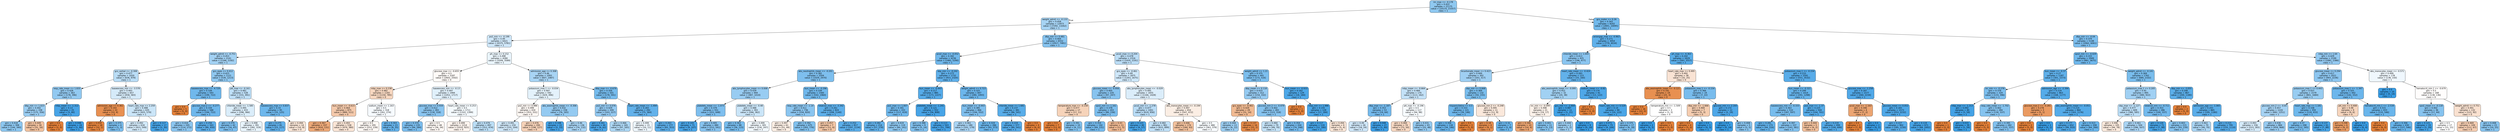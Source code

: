 digraph Tree {
node [shape=box, style="filled, rounded", color="black", fontname="helvetica"] ;
edge [fontname="helvetica"] ;
0 [label="inr_max <= -0.178\ngini = 0.422\nsamples = 21175\nvalue = [10133, 23357]\nclass = 1", fillcolor="#8fc8f0"] ;
1 [label="weight_admit <= -0.133\ngini = 0.458\nsamples = 12973\nvalue = [7292, 13262]\nclass = 1", fillcolor="#a6d3f3"] ;
0 -> 1 [labeldistance=2.5, labelangle=45, headlabel="True"] ;
2 [label="po2_min <= -0.199\ngini = 0.49\nsamples = 6421\nvalue = [4375, 5781]\nclass = 1", fillcolor="#cfe7f9"] ;
1 -> 2 ;
3 [label="weight_admit <= -0.751\ngini = 0.453\nsamples = 2141\nvalue = [1166, 2192]\nclass = 1", fillcolor="#a2d1f3"] ;
2 -> 3 ;
4 [label="gcs_verbal <= -0.308\ngini = 0.477\nsamples = 1020\nvalue = [636, 979]\nclass = 1", fillcolor="#baddf6"] ;
3 -> 4 ;
5 [label="resp_rate_mean <= 1.835\ngini = 0.428\nsamples = 363\nvalue = [178, 396]\nclass = 1", fillcolor="#92c9f1"] ;
4 -> 5 ;
6 [label="dbp_min <= 1.023\ngini = 0.442\nsamples = 338\nvalue = [175, 356]\nclass = 1", fillcolor="#9acdf2"] ;
5 -> 6 ;
7 [label="gini = 0.418\nsamples = 308\nvalue = [144, 340]\nclass = 1", fillcolor="#8dc7f0"] ;
6 -> 7 ;
8 [label="gini = 0.449\nsamples = 30\nvalue = [31, 16]\nclass = 0", fillcolor="#f2c29f"] ;
6 -> 8 ;
9 [label="mbp_mean <= -1.312\ngini = 0.13\nsamples = 25\nvalue = [3, 40]\nclass = 1", fillcolor="#48a4e7"] ;
5 -> 9 ;
10 [label="gini = 0.0\nsamples = 1\nvalue = [2, 0]\nclass = 0", fillcolor="#e58139"] ;
9 -> 10 ;
11 [label="gini = 0.048\nsamples = 24\nvalue = [1, 40]\nclass = 1", fillcolor="#3e9fe6"] ;
9 -> 11 ;
12 [label="baseexcess_min <= -3.578\ngini = 0.493\nsamples = 657\nvalue = [458, 583]\nclass = 1", fillcolor="#d5eaf9"] ;
4 -> 12 ;
13 [label="admission_age <= 0.361\ngini = 0.193\nsamples = 22\nvalue = [33, 4]\nclass = 0", fillcolor="#e89051"] ;
12 -> 13 ;
14 [label="gini = 0.059\nsamples = 18\nvalue = [32, 1]\nclass = 0", fillcolor="#e6853f"] ;
13 -> 14 ;
15 [label="gini = 0.375\nsamples = 4\nvalue = [1, 3]\nclass = 1", fillcolor="#7bbeee"] ;
13 -> 15 ;
16 [label="heart_rate_max <= 2.259\ngini = 0.488\nsamples = 635\nvalue = [425, 579]\nclass = 1", fillcolor="#cae5f8"] ;
12 -> 16 ;
17 [label="gini = 0.492\nsamples = 618\nvalue = [423, 549]\nclass = 1", fillcolor="#d2e9f9"] ;
16 -> 17 ;
18 [label="gini = 0.117\nsamples = 17\nvalue = [2, 30]\nclass = 1", fillcolor="#46a4e7"] ;
16 -> 18 ;
19 [label="gcs_eyes <= 0.412\ngini = 0.423\nsamples = 1121\nvalue = [530, 1213]\nclass = 1", fillcolor="#90c8f0"] ;
3 -> 19 ;
20 [label="baseexcess_max <= -4.729\ngini = 0.339\nsamples = 593\nvalue = [199, 722]\nclass = 1", fillcolor="#70b8ec"] ;
19 -> 20 ;
21 [label="gini = 0.0\nsamples = 5\nvalue = [5, 0]\nclass = 0", fillcolor="#e58139"] ;
20 -> 21 ;
22 [label="glucose_max.2 <= -0.277\ngini = 0.334\nsamples = 588\nvalue = [194, 722]\nclass = 1", fillcolor="#6eb7ec"] ;
20 -> 22 ;
23 [label="gini = 0.416\nsamples = 245\nvalue = [114, 272]\nclass = 1", fillcolor="#8cc6f0"] ;
22 -> 23 ;
24 [label="gini = 0.256\nsamples = 343\nvalue = [80, 450]\nclass = 1", fillcolor="#5caeea"] ;
22 -> 24 ;
25 [label="ptt_max <= -0.161\ngini = 0.481\nsamples = 528\nvalue = [331, 491]\nclass = 1", fillcolor="#bedff7"] ;
19 -> 25 ;
26 [label="chloride_mean <= -1.585\ngini = 0.495\nsamples = 433\nvalue = [298, 366]\nclass = 1", fillcolor="#daedfa"] ;
25 -> 26 ;
27 [label="gini = 0.379\nsamples = 42\nvalue = [16, 47]\nclass = 1", fillcolor="#7cbeee"] ;
26 -> 27 ;
28 [label="gini = 0.498\nsamples = 391\nvalue = [282, 319]\nclass = 1", fillcolor="#e8f4fc"] ;
26 -> 28 ;
29 [label="baseexcess_max <= 0.837\ngini = 0.33\nsamples = 95\nvalue = [33, 125]\nclass = 1", fillcolor="#6db7ec"] ;
25 -> 29 ;
30 [label="gini = 0.275\nsamples = 81\nvalue = [23, 117]\nclass = 1", fillcolor="#60b0ea"] ;
29 -> 30 ;
31 [label="gini = 0.494\nsamples = 14\nvalue = [10, 8]\nclass = 0", fillcolor="#fae6d7"] ;
29 -> 31 ;
32 [label="ph_max <= 0.152\ngini = 0.498\nsamples = 4280\nvalue = [3209, 3589]\nclass = 1", fillcolor="#eaf5fc"] ;
2 -> 32 ;
33 [label="glucose_max <= -0.655\ngini = 0.5\nsamples = 3187\nvalue = [2602, 2502]\nclass = 0", fillcolor="#fefaf7"] ;
32 -> 33 ;
34 [label="mbp_max <= 0.238\ngini = 0.482\nsamples = 1193\nvalue = [1150, 785]\nclass = 0", fillcolor="#f7d7c0"] ;
33 -> 34 ;
35 [label="bun_mean <= -0.615\ngini = 0.464\nsamples = 875\nvalue = [889, 511]\nclass = 0", fillcolor="#f4c9ab"] ;
34 -> 35 ;
36 [label="gini = 0.367\nsamples = 337\nvalue = [410, 131]\nclass = 0", fillcolor="#eda978"] ;
35 -> 36 ;
37 [label="gini = 0.493\nsamples = 538\nvalue = [479, 380]\nclass = 0", fillcolor="#fae5d6"] ;
35 -> 37 ;
38 [label="sodium_mean <= 1.163\ngini = 0.5\nsamples = 318\nvalue = [261, 274]\nclass = 1", fillcolor="#f6fafe"] ;
34 -> 38 ;
39 [label="gini = 0.5\nsamples = 295\nvalue = [253, 239]\nclass = 0", fillcolor="#fef8f4"] ;
38 -> 39 ;
40 [label="gini = 0.303\nsamples = 23\nvalue = [8, 35]\nclass = 1", fillcolor="#66b3eb"] ;
38 -> 40 ;
41 [label="baseexcess_min <= -0.13\ngini = 0.497\nsamples = 1994\nvalue = [1452, 1717]\nclass = 1", fillcolor="#e0f0fb"] ;
33 -> 41 ;
42 [label="glucose_max <= 0.934\ngini = 0.412\nsamples = 283\nvalue = [130, 318]\nclass = 1", fillcolor="#8ac5f0"] ;
41 -> 42 ;
43 [label="gini = 0.374\nsamples = 235\nvalue = [94, 284]\nclass = 1", fillcolor="#7bbdee"] ;
42 -> 43 ;
44 [label="gini = 0.5\nsamples = 48\nvalue = [36, 34]\nclass = 0", fillcolor="#fef8f4"] ;
42 -> 44 ;
45 [label="heart_rate_mean <= 0.253\ngini = 0.5\nsamples = 1711\nvalue = [1322, 1399]\nclass = 1", fillcolor="#f4fafe"] ;
41 -> 45 ;
46 [label="gini = 0.499\nsamples = 1214\nvalue = [1010, 925]\nclass = 0", fillcolor="#fdf4ee"] ;
45 -> 46 ;
47 [label="gini = 0.479\nsamples = 497\nvalue = [312, 474]\nclass = 1", fillcolor="#bbdef6"] ;
45 -> 47 ;
48 [label="admission_age <= 0.308\ngini = 0.46\nsamples = 1093\nvalue = [607, 1087]\nclass = 1", fillcolor="#a8d4f4"] ;
32 -> 48 ;
49 [label="potassium_max.1 <= -0.034\ngini = 0.497\nsamples = 592\nvalue = [429, 496]\nclass = 1", fillcolor="#e4f2fb"] ;
48 -> 49 ;
50 [label="po2_min <= 0.986\ngini = 0.499\nsamples = 434\nvalue = [353, 331]\nclass = 0", fillcolor="#fdf7f3"] ;
49 -> 50 ;
51 [label="gini = 0.491\nsamples = 234\nvalue = [155, 204]\nclass = 1", fillcolor="#cfe7f9"] ;
50 -> 51 ;
52 [label="gini = 0.476\nsamples = 200\nvalue = [198, 127]\nclass = 0", fillcolor="#f6d2b8"] ;
50 -> 52 ;
53 [label="abs_eosinophils_mean <= -0.306\ngini = 0.432\nsamples = 158\nvalue = [76, 165]\nclass = 1", fillcolor="#94caf1"] ;
49 -> 53 ;
54 [label="gini = 0.108\nsamples = 22\nvalue = [2, 33]\nclass = 1", fillcolor="#45a3e7"] ;
53 -> 54 ;
55 [label="gini = 0.46\nsamples = 136\nvalue = [74, 132]\nclass = 1", fillcolor="#a8d4f4"] ;
53 -> 55 ;
56 [label="dbp_max <= -0.679\ngini = 0.356\nsamples = 501\nvalue = [178, 591]\nclass = 1", fillcolor="#75bbed"] ;
48 -> 56 ;
57 [label="po2_min <= 0.076\ngini = 0.429\nsamples = 209\nvalue = [103, 227]\nclass = 1", fillcolor="#93c9f1"] ;
56 -> 57 ;
58 [label="gini = 0.161\nsamples = 44\nvalue = [6, 62]\nclass = 1", fillcolor="#4ca6e8"] ;
57 -> 58 ;
59 [label="gini = 0.466\nsamples = 165\nvalue = [97, 165]\nclass = 1", fillcolor="#add7f4"] ;
57 -> 59 ;
60 [label="heart_rate_mean <= -1.494\ngini = 0.283\nsamples = 292\nvalue = [75, 364]\nclass = 1", fillcolor="#62b1ea"] ;
56 -> 60 ;
61 [label="gini = 0.499\nsamples = 15\nvalue = [10, 11]\nclass = 1", fillcolor="#edf6fd"] ;
60 -> 61 ;
62 [label="gini = 0.263\nsamples = 277\nvalue = [65, 353]\nclass = 1", fillcolor="#5dafea"] ;
60 -> 62 ;
63 [label="dbp_min <= 0.481\ngini = 0.404\nsamples = 6552\nvalue = [2917, 7481]\nclass = 1", fillcolor="#86c3ef"] ;
1 -> 63 ;
64 [label="pco2_max <= -0.052\ngini = 0.342\nsamples = 4236\nvalue = [1482, 5290]\nclass = 1", fillcolor="#70b8ec"] ;
63 -> 64 ;
65 [label="abs_neutrophils_mean <= -0.201\ngini = 0.382\nsamples = 2504\nvalue = [1029, 2970]\nclass = 1", fillcolor="#7ebfee"] ;
64 -> 65 ;
66 [label="abs_lymphocytes_mean <= 0.008\ngini = 0.439\nsamples = 944\nvalue = [487, 1010]\nclass = 1", fillcolor="#98ccf2"] ;
65 -> 66 ;
67 [label="platelets_mean <= -1.073\ngini = 0.379\nsamples = 551\nvalue = [221, 648]\nclass = 1", fillcolor="#7dbeee"] ;
66 -> 67 ;
68 [label="gini = 0.143\nsamples = 71\nvalue = [9, 107]\nclass = 1", fillcolor="#4aa5e7"] ;
67 -> 68 ;
69 [label="gini = 0.405\nsamples = 480\nvalue = [212, 541]\nclass = 1", fillcolor="#87c3ef"] ;
67 -> 69 ;
70 [label="platelets_mean <= -0.48\ngini = 0.488\nsamples = 393\nvalue = [266, 362]\nclass = 1", fillcolor="#cae5f8"] ;
66 -> 70 ;
71 [label="gini = 0.363\nsamples = 88\nvalue = [36, 115]\nclass = 1", fillcolor="#77bced"] ;
70 -> 71 ;
72 [label="gini = 0.499\nsamples = 305\nvalue = [230, 247]\nclass = 1", fillcolor="#f1f8fd"] ;
70 -> 72 ;
73 [label="bun_mean <= -0.296\ngini = 0.339\nsamples = 1560\nvalue = [542, 1960]\nclass = 1", fillcolor="#70b8ec"] ;
65 -> 73 ;
74 [label="resp_rate_mean <= -1.14\ngini = 0.411\nsamples = 736\nvalue = [334, 820]\nclass = 1", fillcolor="#8ac5f0"] ;
73 -> 74 ;
75 [label="gini = 0.497\nsamples = 61\nvalue = [51, 44]\nclass = 0", fillcolor="#fbeee4"] ;
74 -> 75 ;
76 [label="gini = 0.392\nsamples = 675\nvalue = [283, 776]\nclass = 1", fillcolor="#81c1ee"] ;
74 -> 76 ;
77 [label="totalco2_max <= -3.342\ngini = 0.261\nsamples = 824\nvalue = [208, 1140]\nclass = 1", fillcolor="#5dafea"] ;
73 -> 77 ;
78 [label="gini = 0.457\nsamples = 7\nvalue = [11, 6]\nclass = 0", fillcolor="#f3c6a5"] ;
77 -> 78 ;
79 [label="gini = 0.252\nsamples = 817\nvalue = [197, 1134]\nclass = 1", fillcolor="#5baeea"] ;
77 -> 79 ;
80 [label="sbp_min <= -0.242\ngini = 0.273\nsamples = 1732\nvalue = [453, 2320]\nclass = 1", fillcolor="#60b0ea"] ;
64 -> 80 ;
81 [label="bun_mean <= -0.443\ngini = 0.217\nsamples = 885\nvalue = [173, 1227]\nclass = 1", fillcolor="#55abe9"] ;
80 -> 81 ;
82 [label="po2_max <= 1.007\ngini = 0.341\nsamples = 333\nvalue = [117, 419]\nclass = 1", fillcolor="#70b8ec"] ;
81 -> 82 ;
83 [label="gini = 0.282\nsamples = 214\nvalue = [57, 278]\nclass = 1", fillcolor="#62b1ea"] ;
82 -> 83 ;
84 [label="gini = 0.419\nsamples = 119\nvalue = [60, 141]\nclass = 1", fillcolor="#8dc7f0"] ;
82 -> 84 ;
85 [label="platelets_mean <= -1.241\ngini = 0.121\nsamples = 552\nvalue = [56, 808]\nclass = 1", fillcolor="#47a4e7"] ;
81 -> 85 ;
86 [label="gini = 0.388\nsamples = 9\nvalue = [5, 14]\nclass = 1", fillcolor="#80c0ee"] ;
85 -> 86 ;
87 [label="gini = 0.113\nsamples = 543\nvalue = [51, 794]\nclass = 1", fillcolor="#46a3e7"] ;
85 -> 87 ;
88 [label="weight_admit <= 0.723\ngini = 0.325\nsamples = 847\nvalue = [280, 1093]\nclass = 1", fillcolor="#6cb6ec"] ;
80 -> 88 ;
89 [label="bun_mean <= -0.443\ngini = 0.385\nsamples = 466\nvalue = [194, 552]\nclass = 1", fillcolor="#7fbfee"] ;
88 -> 89 ;
90 [label="gini = 0.461\nsamples = 180\nvalue = [101, 179]\nclass = 1", fillcolor="#a9d4f4"] ;
89 -> 90 ;
91 [label="gini = 0.319\nsamples = 286\nvalue = [93, 373]\nclass = 1", fillcolor="#6ab5eb"] ;
89 -> 91 ;
92 [label="chloride_mean <= 1.681\ngini = 0.237\nsamples = 381\nvalue = [86, 541]\nclass = 1", fillcolor="#58ade9"] ;
88 -> 92 ;
93 [label="gini = 0.224\nsamples = 377\nvalue = [80, 541]\nclass = 1", fillcolor="#56abe9"] ;
92 -> 93 ;
94 [label="gini = 0.0\nsamples = 4\nvalue = [6, 0]\nclass = 0", fillcolor="#e58139"] ;
92 -> 94 ;
95 [label="pco2_max <= 0.204\ngini = 0.478\nsamples = 2316\nvalue = [1435, 2191]\nclass = 1", fillcolor="#bbddf6"] ;
63 -> 95 ;
96 [label="gcs_eyes <= -0.461\ngini = 0.49\nsamples = 1875\nvalue = [1263, 1675]\nclass = 1", fillcolor="#cee7f9"] ;
95 -> 96 ;
97 [label="glucose_mean <= -0.956\ngini = 0.405\nsamples = 220\nvalue = [97, 247]\nclass = 1", fillcolor="#87c3ef"] ;
96 -> 97 ;
98 [label="temperature_max <= -0.158\ngini = 0.477\nsamples = 17\nvalue = [17, 11]\nclass = 0", fillcolor="#f6d3b9"] ;
97 -> 98 ;
99 [label="gini = 0.0\nsamples = 7\nvalue = [13, 0]\nclass = 0", fillcolor="#e58139"] ;
98 -> 99 ;
100 [label="gini = 0.391\nsamples = 10\nvalue = [4, 11]\nclass = 1", fillcolor="#81c1ee"] ;
98 -> 100 ;
101 [label="spo2_min <= 1.161\ngini = 0.378\nsamples = 203\nvalue = [80, 236]\nclass = 1", fillcolor="#7cbeee"] ;
97 -> 101 ;
102 [label="gini = 0.354\nsamples = 192\nvalue = [69, 231]\nclass = 1", fillcolor="#74baed"] ;
101 -> 102 ;
103 [label="gini = 0.43\nsamples = 11\nvalue = [11, 5]\nclass = 0", fillcolor="#f1ba93"] ;
101 -> 103 ;
104 [label="abs_lymphocytes_mean <= -0.029\ngini = 0.495\nsamples = 1655\nvalue = [1166, 1428]\nclass = 1", fillcolor="#dbedfa"] ;
96 -> 104 ;
105 [label="pco2_min <= -1.278\ngini = 0.477\nsamples = 1001\nvalue = [619, 956]\nclass = 1", fillcolor="#b9dcf6"] ;
104 -> 105 ;
106 [label="gini = 0.123\nsamples = 40\nvalue = [4, 57]\nclass = 1", fillcolor="#47a4e7"] ;
105 -> 106 ;
107 [label="gini = 0.482\nsamples = 961\nvalue = [615, 899]\nclass = 1", fillcolor="#c0e0f7"] ;
105 -> 107 ;
108 [label="abs_monocytes_mean <= -0.194\ngini = 0.497\nsamples = 654\nvalue = [547, 472]\nclass = 0", fillcolor="#fbeee4"] ;
104 -> 108 ;
109 [label="gini = 0.446\nsamples = 174\nvalue = [184, 93]\nclass = 0", fillcolor="#f2c19d"] ;
108 -> 109 ;
110 [label="gini = 0.5\nsamples = 480\nvalue = [363, 379]\nclass = 1", fillcolor="#f7fbfe"] ;
108 -> 110 ;
111 [label="weight_admit <= 1.21\ngini = 0.375\nsamples = 441\nvalue = [172, 516]\nclass = 1", fillcolor="#7bbeee"] ;
95 -> 111 ;
112 [label="dbp_mean <= 0.118\ngini = 0.433\nsamples = 312\nvalue = [154, 332]\nclass = 1", fillcolor="#95caf1"] ;
111 -> 112 ;
113 [label="gcs_eyes <= -0.461\ngini = 0.429\nsamples = 29\nvalue = [31, 14]\nclass = 0", fillcolor="#f1ba92"] ;
112 -> 113 ;
114 [label="gini = 0.444\nsamples = 13\nvalue = [6, 12]\nclass = 1", fillcolor="#9ccef2"] ;
113 -> 114 ;
115 [label="gini = 0.137\nsamples = 16\nvalue = [25, 2]\nclass = 0", fillcolor="#e78b49"] ;
113 -> 115 ;
116 [label="glucose_min.2 <= -0.479\ngini = 0.402\nsamples = 283\nvalue = [123, 318]\nclass = 1", fillcolor="#86c3ef"] ;
112 -> 116 ;
117 [label="gini = 0.484\nsamples = 79\nvalue = [49, 70]\nclass = 1", fillcolor="#c4e2f7"] ;
116 -> 117 ;
118 [label="gini = 0.354\nsamples = 204\nvalue = [74, 248]\nclass = 1", fillcolor="#74baed"] ;
116 -> 118 ;
119 [label="bun_mean <= -0.933\ngini = 0.162\nsamples = 129\nvalue = [18, 184]\nclass = 1", fillcolor="#4ca7e8"] ;
111 -> 119 ;
120 [label="gini = 0.0\nsamples = 1\nvalue = [1, 0]\nclass = 0", fillcolor="#e58139"] ;
119 -> 120 ;
121 [label="mbp_min <= 1.986\ngini = 0.155\nsamples = 128\nvalue = [17, 184]\nclass = 1", fillcolor="#4ba6e7"] ;
119 -> 121 ;
122 [label="gini = 0.117\nsamples = 119\nvalue = [12, 180]\nclass = 1", fillcolor="#46a4e7"] ;
121 -> 122 ;
123 [label="gini = 0.494\nsamples = 9\nvalue = [5, 4]\nclass = 0", fillcolor="#fae6d7"] ;
121 -> 123 ;
124 [label="gcs_motor <= 0.26\ngini = 0.343\nsamples = 8202\nvalue = [2841, 10095]\nclass = 1", fillcolor="#71b9ec"] ;
0 -> 124 [labeldistance=2.5, labelangle=-45, headlabel="False"] ;
125 [label="aniongap_max <= -0.963\ngini = 0.271\nsamples = 3054\nvalue = [779, 4034]\nclass = 1", fillcolor="#5fb0ea"] ;
124 -> 125 ;
126 [label="chloride_mean <= 1.045\ngini = 0.413\nsamples = 425\nvalue = [196, 477]\nclass = 1", fillcolor="#8ac5f0"] ;
125 -> 126 ;
127 [label="bicarbonate_mean <= 0.423\ngini = 0.449\nsamples = 302\nvalue = [163, 317]\nclass = 1", fillcolor="#9fcff2"] ;
126 -> 127 ;
128 [label="mbp_mean <= -0.664\ngini = 0.484\nsamples = 170\nvalue = [113, 162]\nclass = 1", fillcolor="#c3e1f7"] ;
127 -> 128 ;
129 [label="dbp_max <= -1.187\ngini = 0.353\nsamples = 53\nvalue = [19, 64]\nclass = 1", fillcolor="#74baed"] ;
128 -> 129 ;
130 [label="gini = 0.49\nsamples = 26\nvalue = [18, 24]\nclass = 1", fillcolor="#cee6f8"] ;
129 -> 130 ;
131 [label="gini = 0.048\nsamples = 27\nvalue = [1, 40]\nclass = 1", fillcolor="#3e9fe6"] ;
129 -> 131 ;
132 [label="ptt_max <= -0.196\ngini = 0.5\nsamples = 117\nvalue = [94, 98]\nclass = 1", fillcolor="#f7fbfe"] ;
128 -> 132 ;
133 [label="gini = 0.484\nsamples = 74\nvalue = [72, 50]\nclass = 0", fillcolor="#f7d8c2"] ;
132 -> 133 ;
134 [label="gini = 0.431\nsamples = 43\nvalue = [22, 48]\nclass = 1", fillcolor="#94caf1"] ;
132 -> 134 ;
135 [label="sbp_min <= 0.668\ngini = 0.369\nsamples = 132\nvalue = [50, 155]\nclass = 1", fillcolor="#79bded"] ;
127 -> 135 ;
136 [label="hispanic/latino <= 0.5\ngini = 0.333\nsamples = 121\nvalue = [39, 146]\nclass = 1", fillcolor="#6eb7ec"] ;
135 -> 136 ;
137 [label="gini = 0.306\nsamples = 118\nvalue = [34, 146]\nclass = 1", fillcolor="#67b4eb"] ;
136 -> 137 ;
138 [label="gini = 0.0\nsamples = 3\nvalue = [5, 0]\nclass = 0", fillcolor="#e58139"] ;
136 -> 138 ;
139 [label="glucose_min.2 <= -0.248\ngini = 0.495\nsamples = 11\nvalue = [11, 9]\nclass = 0", fillcolor="#fae8db"] ;
135 -> 139 ;
140 [label="gini = 0.18\nsamples = 4\nvalue = [9, 1]\nclass = 0", fillcolor="#e88f4f"] ;
139 -> 140 ;
141 [label="gini = 0.32\nsamples = 7\nvalue = [2, 8]\nclass = 1", fillcolor="#6ab6ec"] ;
139 -> 141 ;
142 [label="heart_rate_mean <= -0.424\ngini = 0.283\nsamples = 123\nvalue = [33, 160]\nclass = 1", fillcolor="#62b1ea"] ;
126 -> 142 ;
143 [label="abs_eosinophils_mean <= -0.095\ngini = 0.452\nsamples = 32\nvalue = [20, 38]\nclass = 1", fillcolor="#a1d1f3"] ;
142 -> 143 ;
144 [label="inr_min <= -0.099\ngini = 0.498\nsamples = 21\nvalue = [19, 17]\nclass = 0", fillcolor="#fcf2ea"] ;
143 -> 144 ;
145 [label="gini = 0.346\nsamples = 10\nvalue = [14, 4]\nclass = 0", fillcolor="#eca572"] ;
144 -> 145 ;
146 [label="gini = 0.401\nsamples = 11\nvalue = [5, 13]\nclass = 1", fillcolor="#85c3ef"] ;
144 -> 146 ;
147 [label="gcs_min <= -2.904\ngini = 0.087\nsamples = 11\nvalue = [1, 21]\nclass = 1", fillcolor="#42a2e6"] ;
143 -> 147 ;
148 [label="gini = 0.444\nsamples = 2\nvalue = [1, 2]\nclass = 1", fillcolor="#9ccef2"] ;
147 -> 148 ;
149 [label="gini = 0.0\nsamples = 9\nvalue = [0, 19]\nclass = 1", fillcolor="#399de5"] ;
147 -> 149 ;
150 [label="sodium_mean <= -0.82\ngini = 0.174\nsamples = 91\nvalue = [13, 122]\nclass = 1", fillcolor="#4ea7e8"] ;
142 -> 150 ;
151 [label="gini = 0.0\nsamples = 1\nvalue = [3, 0]\nclass = 0", fillcolor="#e58139"] ;
150 -> 151 ;
152 [label="heart_rate_min <= 0.529\ngini = 0.14\nsamples = 90\nvalue = [10, 122]\nclass = 1", fillcolor="#49a5e7"] ;
150 -> 152 ;
153 [label="gini = 0.071\nsamples = 73\nvalue = [4, 104]\nclass = 1", fillcolor="#41a1e6"] ;
152 -> 153 ;
154 [label="gini = 0.375\nsamples = 17\nvalue = [6, 18]\nclass = 1", fillcolor="#7bbeee"] ;
152 -> 154 ;
155 [label="ph_max <= -4.363\ngini = 0.242\nsamples = 2629\nvalue = [583, 3557]\nclass = 1", fillcolor="#59ade9"] ;
125 -> 155 ;
156 [label="heart_rate_max <= 0.495\ngini = 0.492\nsamples = 38\nvalue = [32, 25]\nclass = 0", fillcolor="#f9e3d4"] ;
155 -> 156 ;
157 [label="abs_eosinophils_mean <= -0.121\ngini = 0.191\nsamples = 19\nvalue = [25, 3]\nclass = 0", fillcolor="#e89051"] ;
156 -> 157 ;
158 [label="gini = 0.0\nsamples = 16\nvalue = [22, 0]\nclass = 0", fillcolor="#e58139"] ;
157 -> 158 ;
159 [label="temperature_min <= -1.509\ngini = 0.5\nsamples = 3\nvalue = [3, 3]\nclass = 0", fillcolor="#ffffff"] ;
157 -> 159 ;
160 [label="gini = 0.0\nsamples = 2\nvalue = [0, 3]\nclass = 1", fillcolor="#399de5"] ;
159 -> 160 ;
161 [label="gini = 0.0\nsamples = 1\nvalue = [3, 0]\nclass = 0", fillcolor="#e58139"] ;
159 -> 161 ;
162 [label="potassium_max.1 <= -0.154\ngini = 0.366\nsamples = 19\nvalue = [7, 22]\nclass = 1", fillcolor="#78bced"] ;
156 -> 162 ;
163 [label="dbp_min <= -1.666\ngini = 0.469\nsamples = 7\nvalue = [5, 3]\nclass = 0", fillcolor="#f5cdb0"] ;
162 -> 163 ;
164 [label="gini = 0.0\nsamples = 4\nvalue = [5, 0]\nclass = 0", fillcolor="#e58139"] ;
163 -> 164 ;
165 [label="gini = 0.0\nsamples = 3\nvalue = [0, 3]\nclass = 1", fillcolor="#399de5"] ;
163 -> 165 ;
166 [label="glucose_min <= 2.193\ngini = 0.172\nsamples = 12\nvalue = [2, 19]\nclass = 1", fillcolor="#4ea7e8"] ;
162 -> 166 ;
167 [label="gini = 0.0\nsamples = 7\nvalue = [0, 14]\nclass = 1", fillcolor="#399de5"] ;
166 -> 167 ;
168 [label="gini = 0.408\nsamples = 5\nvalue = [2, 5]\nclass = 1", fillcolor="#88c4ef"] ;
166 -> 168 ;
169 [label="potassium_max.1 <= -0.154\ngini = 0.233\nsamples = 2591\nvalue = [551, 3532]\nclass = 1", fillcolor="#58ace9"] ;
155 -> 169 ;
170 [label="bun_mean <= -0.321\ngini = 0.299\nsamples = 1014\nvalue = [291, 1298]\nclass = 1", fillcolor="#65b3eb"] ;
169 -> 170 ;
171 [label="baseexcess_min <= -0.333\ngini = 0.363\nsamples = 510\nvalue = [187, 597]\nclass = 1", fillcolor="#77bced"] ;
170 -> 171 ;
172 [label="gini = 0.281\nsamples = 173\nvalue = [44, 216]\nclass = 1", fillcolor="#61b1ea"] ;
171 -> 172 ;
173 [label="gini = 0.397\nsamples = 337\nvalue = [143, 381]\nclass = 1", fillcolor="#83c2ef"] ;
171 -> 173 ;
174 [label="po2_max <= -1.37\ngini = 0.225\nsamples = 504\nvalue = [104, 701]\nclass = 1", fillcolor="#56ace9"] ;
170 -> 174 ;
175 [label="gini = 0.444\nsamples = 5\nvalue = [4, 2]\nclass = 0", fillcolor="#f2c09c"] ;
174 -> 175 ;
176 [label="gini = 0.219\nsamples = 499\nvalue = [100, 699]\nclass = 1", fillcolor="#55abe9"] ;
174 -> 176 ;
177 [label="glucose_max <= -1.258\ngini = 0.187\nsamples = 1577\nvalue = [260, 2234]\nclass = 1", fillcolor="#50a8e8"] ;
169 -> 177 ;
178 [label="pco2_max <= -1.163\ngini = 0.346\nsamples = 4\nvalue = [7, 2]\nclass = 0", fillcolor="#eca572"] ;
177 -> 178 ;
179 [label="gini = 0.0\nsamples = 2\nvalue = [7, 0]\nclass = 0", fillcolor="#e58139"] ;
178 -> 179 ;
180 [label="gini = 0.0\nsamples = 2\nvalue = [0, 2]\nclass = 1", fillcolor="#399de5"] ;
178 -> 180 ;
181 [label="glucose_mean <= 0.052\ngini = 0.183\nsamples = 1573\nvalue = [253, 2232]\nclass = 1", fillcolor="#4fa8e8"] ;
177 -> 181 ;
182 [label="gini = 0.227\nsamples = 902\nvalue = [185, 1230]\nclass = 1", fillcolor="#57ace9"] ;
181 -> 182 ;
183 [label="gini = 0.119\nsamples = 671\nvalue = [68, 1002]\nclass = 1", fillcolor="#46a4e7"] ;
181 -> 183 ;
184 [label="dbp_min <= -0.04\ngini = 0.379\nsamples = 5148\nvalue = [2062, 6061]\nclass = 1", fillcolor="#7cbeee"] ;
124 -> 184 ;
185 [label="spo2_min <= -0.029\ngini = 0.333\nsamples = 2949\nvalue = [981, 3675]\nclass = 1", fillcolor="#6eb7ec"] ;
184 -> 185 ;
186 [label="bun_mean <= -0.37\ngini = 0.27\nsamples = 1187\nvalue = [301, 1573]\nclass = 1", fillcolor="#5fb0ea"] ;
185 -> 186 ;
187 [label="inr_min <= -0.276\ngini = 0.376\nsamples = 324\nvalue = [133, 396]\nclass = 1", fillcolor="#7cbeee"] ;
186 -> 187 ;
188 [label="mbp_max <= -1.213\ngini = 0.092\nsamples = 40\nvalue = [3, 59]\nclass = 1", fillcolor="#43a2e6"] ;
187 -> 188 ;
189 [label="gini = 0.0\nsamples = 1\nvalue = [2, 0]\nclass = 0", fillcolor="#e58139"] ;
188 -> 189 ;
190 [label="gini = 0.033\nsamples = 39\nvalue = [1, 59]\nclass = 1", fillcolor="#3c9fe5"] ;
188 -> 190 ;
191 [label="resp_rate_mean <= -1.702\ngini = 0.402\nsamples = 284\nvalue = [130, 337]\nclass = 1", fillcolor="#85c3ef"] ;
187 -> 191 ;
192 [label="gini = 0.0\nsamples = 2\nvalue = [5, 0]\nclass = 0", fillcolor="#e58139"] ;
191 -> 192 ;
193 [label="gini = 0.395\nsamples = 282\nvalue = [125, 337]\nclass = 1", fillcolor="#82c1ef"] ;
191 -> 193 ;
194 [label="admission_age <= -2.394\ngini = 0.219\nsamples = 863\nvalue = [168, 1177]\nclass = 1", fillcolor="#55abe9"] ;
186 -> 194 ;
195 [label="glucose_max.2 <= -0.281\ngini = 0.278\nsamples = 3\nvalue = [5, 1]\nclass = 0", fillcolor="#ea9a61"] ;
194 -> 195 ;
196 [label="gini = 0.0\nsamples = 2\nvalue = [5, 0]\nclass = 0", fillcolor="#e58139"] ;
195 -> 196 ;
197 [label="gini = 0.0\nsamples = 1\nvalue = [0, 1]\nclass = 1", fillcolor="#399de5"] ;
195 -> 197 ;
198 [label="abs_eosinophils_mean <= -0.051\ngini = 0.214\nsamples = 860\nvalue = [163, 1176]\nclass = 1", fillcolor="#54abe9"] ;
194 -> 198 ;
199 [label="gini = 0.177\nsamples = 652\nvalue = [99, 910]\nclass = 1", fillcolor="#4fa8e8"] ;
198 -> 199 ;
200 [label="gini = 0.313\nsamples = 208\nvalue = [64, 266]\nclass = 1", fillcolor="#69b5eb"] ;
198 -> 200 ;
201 [label="weight_admit <= -0.141\ngini = 0.369\nsamples = 1762\nvalue = [680, 2102]\nclass = 1", fillcolor="#79bded"] ;
185 -> 201 ;
202 [label="potassium_max.1 <= 0.205\ngini = 0.45\nsamples = 895\nvalue = [480, 922]\nclass = 1", fillcolor="#a0d0f3"] ;
201 -> 202 ;
203 [label="sbp_max <= -1.127\ngini = 0.477\nsamples = 609\nvalue = [380, 585]\nclass = 1", fillcolor="#baddf6"] ;
202 -> 203 ;
204 [label="gini = 0.496\nsamples = 105\nvalue = [94, 78]\nclass = 0", fillcolor="#fbeadd"] ;
203 -> 204 ;
205 [label="gini = 0.461\nsamples = 504\nvalue = [286, 507]\nclass = 1", fillcolor="#a9d4f4"] ;
203 -> 205 ;
206 [label="totalco2_min <= -0.711\ngini = 0.353\nsamples = 286\nvalue = [100, 337]\nclass = 1", fillcolor="#74baed"] ;
202 -> 206 ;
207 [label="gini = 0.124\nsamples = 71\nvalue = [7, 98]\nclass = 1", fillcolor="#47a4e7"] ;
206 -> 207 ;
208 [label="gini = 0.403\nsamples = 215\nvalue = [93, 239]\nclass = 1", fillcolor="#86c3ef"] ;
206 -> 208 ;
209 [label="dbp_min <= -3.055\ngini = 0.248\nsamples = 867\nvalue = [200, 1180]\nclass = 1", fillcolor="#5baee9"] ;
201 -> 209 ;
210 [label="gini = 0.0\nsamples = 2\nvalue = [5, 0]\nclass = 0", fillcolor="#e58139"] ;
209 -> 210 ;
211 [label="admission_age <= -1.065\ngini = 0.243\nsamples = 865\nvalue = [195, 1180]\nclass = 1", fillcolor="#5aade9"] ;
209 -> 211 ;
212 [label="gini = 0.463\nsamples = 70\nvalue = [40, 70]\nclass = 1", fillcolor="#aad5f4"] ;
211 -> 212 ;
213 [label="gini = 0.215\nsamples = 795\nvalue = [155, 1110]\nclass = 1", fillcolor="#55abe9"] ;
211 -> 213 ;
214 [label="mbp_min <= 1.64\ngini = 0.429\nsamples = 2199\nvalue = [1081, 2386]\nclass = 1", fillcolor="#93c9f1"] ;
184 -> 214 ;
215 [label="glucose_mean <= 0.294\ngini = 0.417\nsamples = 2021\nvalue = [943, 2236]\nclass = 1", fillcolor="#8dc6f0"] ;
214 -> 215 ;
216 [label="potassium_max.1 <= 0.443\ngini = 0.437\nsamples = 1579\nvalue = [801, 1684]\nclass = 1", fillcolor="#97ccf1"] ;
215 -> 216 ;
217 [label="glucose_min.2 <= -0.65\ngini = 0.457\nsamples = 1220\nvalue = [682, 1251]\nclass = 1", fillcolor="#a5d2f3"] ;
216 -> 217 ;
218 [label="gini = 0.493\nsamples = 336\nvalue = [223, 283]\nclass = 1", fillcolor="#d5eaf9"] ;
217 -> 218 ;
219 [label="gini = 0.436\nsamples = 884\nvalue = [459, 968]\nclass = 1", fillcolor="#97cbf1"] ;
217 -> 219 ;
220 [label="heart_rate_max <= 1.181\ngini = 0.338\nsamples = 359\nvalue = [119, 433]\nclass = 1", fillcolor="#6fb8ec"] ;
216 -> 220 ;
221 [label="gini = 0.37\nsamples = 298\nvalue = [112, 345]\nclass = 1", fillcolor="#79bded"] ;
220 -> 221 ;
222 [label="gini = 0.137\nsamples = 61\nvalue = [7, 88]\nclass = 1", fillcolor="#49a5e7"] ;
220 -> 222 ;
223 [label="potassium_max.1 <= -1.347\ngini = 0.325\nsamples = 442\nvalue = [142, 552]\nclass = 1", fillcolor="#6cb6ec"] ;
215 -> 223 ;
224 [label="ptt_min <= 0.408\ngini = 0.48\nsamples = 9\nvalue = [9, 6]\nclass = 0", fillcolor="#f6d5bd"] ;
223 -> 224 ;
225 [label="gini = 0.298\nsamples = 6\nvalue = [9, 2]\nclass = 0", fillcolor="#eb9d65"] ;
224 -> 225 ;
226 [label="gini = 0.0\nsamples = 3\nvalue = [0, 4]\nclass = 1", fillcolor="#399de5"] ;
224 -> 226 ;
227 [label="hematocrit_min.1 <= -2.534\ngini = 0.315\nsamples = 433\nvalue = [133, 546]\nclass = 1", fillcolor="#69b5eb"] ;
223 -> 227 ;
228 [label="gini = 0.0\nsamples = 3\nvalue = [6, 0]\nclass = 0", fillcolor="#e58139"] ;
227 -> 228 ;
229 [label="gini = 0.306\nsamples = 430\nvalue = [127, 546]\nclass = 1", fillcolor="#67b4eb"] ;
227 -> 229 ;
230 [label="abs_monocytes_mean <= -0.571\ngini = 0.499\nsamples = 178\nvalue = [138, 150]\nclass = 1", fillcolor="#eff7fd"] ;
214 -> 230 ;
231 [label="gini = 0.0\nsamples = 10\nvalue = [0, 14]\nclass = 1", fillcolor="#399de5"] ;
230 -> 231 ;
232 [label="hematocrit_min.1 <= -0.679\ngini = 0.5\nsamples = 168\nvalue = [138, 136]\nclass = 0", fillcolor="#fffdfc"] ;
230 -> 232 ;
233 [label="spo2_mean <= -0.118\ngini = 0.402\nsamples = 36\nvalue = [17, 44]\nclass = 1", fillcolor="#86c3ef"] ;
232 -> 233 ;
234 [label="gini = 0.121\nsamples = 19\nvalue = [2, 29]\nclass = 1", fillcolor="#47a4e7"] ;
233 -> 234 ;
235 [label="gini = 0.5\nsamples = 17\nvalue = [15, 15]\nclass = 0", fillcolor="#ffffff"] ;
233 -> 235 ;
236 [label="weight_admit <= 0.751\ngini = 0.491\nsamples = 132\nvalue = [121, 92]\nclass = 0", fillcolor="#f9e1d0"] ;
232 -> 236 ;
237 [label="gini = 0.469\nsamples = 109\nvalue = [111, 67]\nclass = 0", fillcolor="#f5cdb1"] ;
236 -> 237 ;
238 [label="gini = 0.408\nsamples = 23\nvalue = [10, 25]\nclass = 1", fillcolor="#88c4ef"] ;
236 -> 238 ;
}